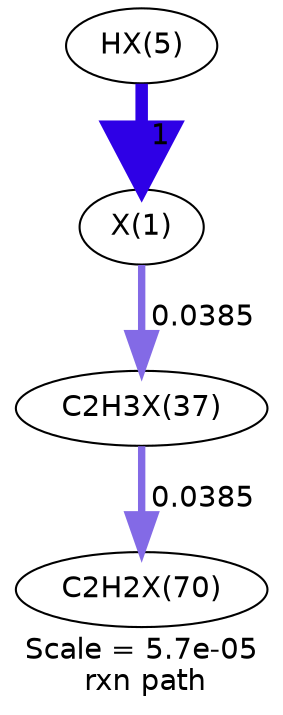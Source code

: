 digraph reaction_paths {
center=1;
s22 -> s21[fontname="Helvetica", style="setlinewidth(6)", arrowsize=3, color="0.7, 1.5, 0.9"
, label=" 1"];
s21 -> s23[fontname="Helvetica", style="setlinewidth(3.54)", arrowsize=1.77, color="0.7, 0.538, 0.9"
, label=" 0.0385"];
s23 -> s32[fontname="Helvetica", style="setlinewidth(3.54)", arrowsize=1.77, color="0.7, 0.539, 0.9"
, label=" 0.0385"];
s21 [ fontname="Helvetica", label="X(1)"];
s22 [ fontname="Helvetica", label="HX(5)"];
s23 [ fontname="Helvetica", label="C2H3X(37)"];
s32 [ fontname="Helvetica", label="C2H2X(70)"];
 label = "Scale = 5.7e-05\l rxn path";
 fontname = "Helvetica";
}
